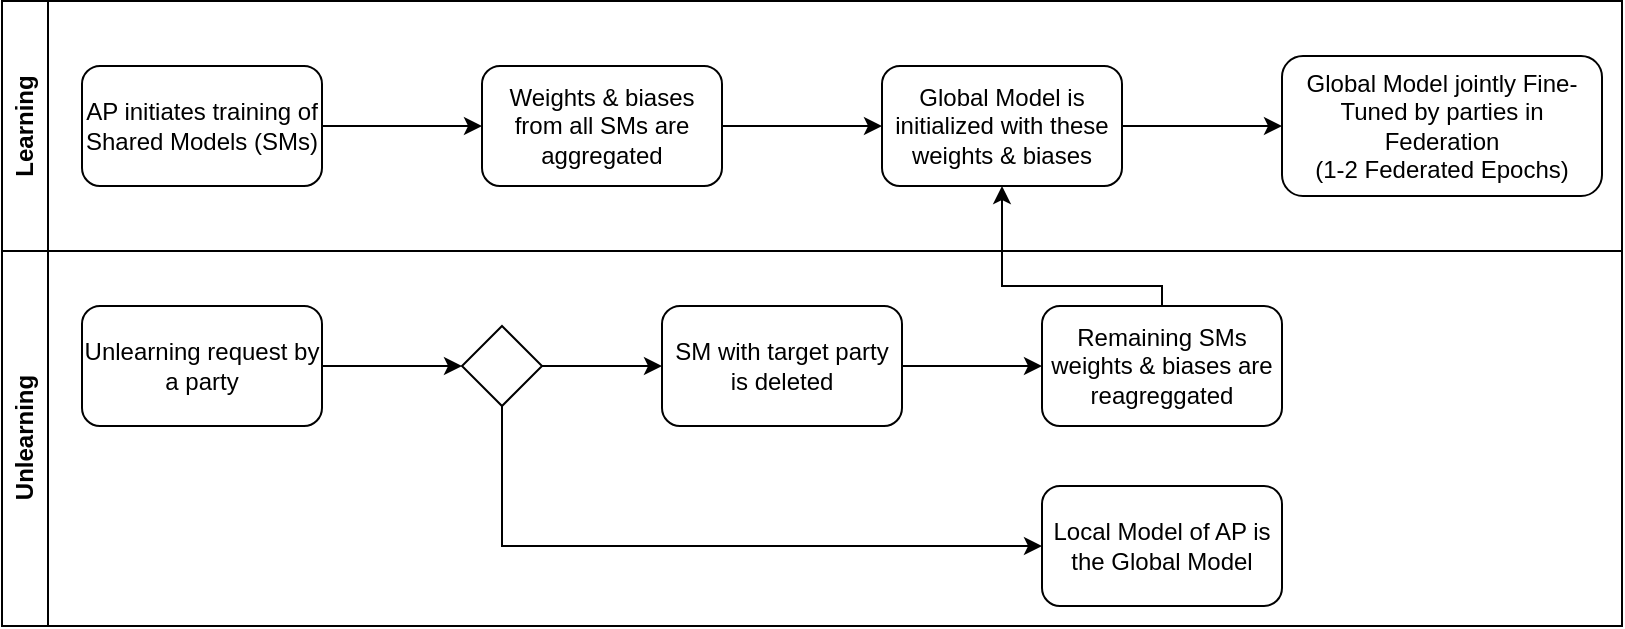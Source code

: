 <mxfile version="26.2.2">
  <diagram id="C5RBs43oDa-KdzZeNtuy" name="Page-1">
    <mxGraphModel dx="1190" dy="693" grid="1" gridSize="10" guides="1" tooltips="1" connect="1" arrows="1" fold="1" page="1" pageScale="1" pageWidth="827" pageHeight="1169" math="0" shadow="0">
      <root>
        <mxCell id="WIyWlLk6GJQsqaUBKTNV-0" />
        <mxCell id="WIyWlLk6GJQsqaUBKTNV-1" parent="WIyWlLk6GJQsqaUBKTNV-0" />
        <mxCell id="fkETZF3wrzb1Whtqonsm-21" style="edgeStyle=orthogonalEdgeStyle;rounded=0;orthogonalLoop=1;jettySize=auto;html=1;exitX=1;exitY=0.5;exitDx=0;exitDy=0;entryX=0;entryY=0.5;entryDx=0;entryDy=0;" edge="1" parent="WIyWlLk6GJQsqaUBKTNV-1" source="fkETZF3wrzb1Whtqonsm-11" target="fkETZF3wrzb1Whtqonsm-12">
          <mxGeometry relative="1" as="geometry" />
        </mxCell>
        <mxCell id="fkETZF3wrzb1Whtqonsm-11" value="AP initiates training of Shared Models (SMs)" style="rounded=1;whiteSpace=wrap;html=1;" vertex="1" parent="WIyWlLk6GJQsqaUBKTNV-1">
          <mxGeometry x="40" y="100" width="120" height="60" as="geometry" />
        </mxCell>
        <mxCell id="fkETZF3wrzb1Whtqonsm-12" value="Weights &amp;amp; biases from all SMs are aggregated" style="rounded=1;whiteSpace=wrap;html=1;" vertex="1" parent="WIyWlLk6GJQsqaUBKTNV-1">
          <mxGeometry x="240" y="100" width="120" height="60" as="geometry" />
        </mxCell>
        <mxCell id="fkETZF3wrzb1Whtqonsm-13" value="Global Model is initialized with these weights &amp;amp; biases" style="rounded=1;whiteSpace=wrap;html=1;" vertex="1" parent="WIyWlLk6GJQsqaUBKTNV-1">
          <mxGeometry x="440" y="100" width="120" height="60" as="geometry" />
        </mxCell>
        <mxCell id="fkETZF3wrzb1Whtqonsm-14" value="Global Model jointly Fine-Tuned by parties in Federation&lt;div&gt;(1-2 Federated Epochs)&lt;/div&gt;" style="rounded=1;whiteSpace=wrap;html=1;" vertex="1" parent="WIyWlLk6GJQsqaUBKTNV-1">
          <mxGeometry x="640" y="95" width="160" height="70" as="geometry" />
        </mxCell>
        <mxCell id="fkETZF3wrzb1Whtqonsm-15" value="Unlearning request by a party" style="rounded=1;whiteSpace=wrap;html=1;" vertex="1" parent="WIyWlLk6GJQsqaUBKTNV-1">
          <mxGeometry x="40" y="220" width="120" height="60" as="geometry" />
        </mxCell>
        <mxCell id="fkETZF3wrzb1Whtqonsm-16" value="SM with target party is deleted" style="rounded=1;whiteSpace=wrap;html=1;" vertex="1" parent="WIyWlLk6GJQsqaUBKTNV-1">
          <mxGeometry x="330" y="220" width="120" height="60" as="geometry" />
        </mxCell>
        <mxCell id="fkETZF3wrzb1Whtqonsm-17" value="Remaining SMs weights &amp;amp; biases are reagreggated" style="rounded=1;whiteSpace=wrap;html=1;" vertex="1" parent="WIyWlLk6GJQsqaUBKTNV-1">
          <mxGeometry x="520" y="220" width="120" height="60" as="geometry" />
        </mxCell>
        <mxCell id="fkETZF3wrzb1Whtqonsm-20" value="" style="rhombus;whiteSpace=wrap;html=1;" vertex="1" parent="WIyWlLk6GJQsqaUBKTNV-1">
          <mxGeometry x="230" y="230" width="40" height="40" as="geometry" />
        </mxCell>
        <mxCell id="fkETZF3wrzb1Whtqonsm-22" style="edgeStyle=orthogonalEdgeStyle;rounded=0;orthogonalLoop=1;jettySize=auto;html=1;exitX=1;exitY=0.5;exitDx=0;exitDy=0;" edge="1" parent="WIyWlLk6GJQsqaUBKTNV-1" source="fkETZF3wrzb1Whtqonsm-12" target="fkETZF3wrzb1Whtqonsm-13">
          <mxGeometry relative="1" as="geometry">
            <mxPoint x="360" y="129.66" as="sourcePoint" />
            <mxPoint x="430" y="129.66" as="targetPoint" />
          </mxGeometry>
        </mxCell>
        <mxCell id="fkETZF3wrzb1Whtqonsm-23" style="edgeStyle=orthogonalEdgeStyle;rounded=0;orthogonalLoop=1;jettySize=auto;html=1;exitX=1;exitY=0.5;exitDx=0;exitDy=0;" edge="1" parent="WIyWlLk6GJQsqaUBKTNV-1" source="fkETZF3wrzb1Whtqonsm-13" target="fkETZF3wrzb1Whtqonsm-14">
          <mxGeometry relative="1" as="geometry">
            <mxPoint x="570" y="189.31" as="sourcePoint" />
            <mxPoint x="740" y="189.31" as="targetPoint" />
          </mxGeometry>
        </mxCell>
        <mxCell id="fkETZF3wrzb1Whtqonsm-25" style="edgeStyle=orthogonalEdgeStyle;rounded=0;orthogonalLoop=1;jettySize=auto;html=1;exitX=1;exitY=0.5;exitDx=0;exitDy=0;entryX=0;entryY=0.5;entryDx=0;entryDy=0;" edge="1" parent="WIyWlLk6GJQsqaUBKTNV-1" source="fkETZF3wrzb1Whtqonsm-15" target="fkETZF3wrzb1Whtqonsm-20">
          <mxGeometry relative="1" as="geometry">
            <mxPoint x="130" y="210" as="sourcePoint" />
            <mxPoint x="210" y="210" as="targetPoint" />
          </mxGeometry>
        </mxCell>
        <mxCell id="fkETZF3wrzb1Whtqonsm-26" style="edgeStyle=orthogonalEdgeStyle;rounded=0;orthogonalLoop=1;jettySize=auto;html=1;exitX=0.5;exitY=1;exitDx=0;exitDy=0;entryX=0;entryY=0.5;entryDx=0;entryDy=0;" edge="1" parent="WIyWlLk6GJQsqaUBKTNV-1" source="fkETZF3wrzb1Whtqonsm-20" target="fkETZF3wrzb1Whtqonsm-19">
          <mxGeometry relative="1" as="geometry">
            <mxPoint x="300" y="300" as="sourcePoint" />
            <mxPoint x="470" y="350" as="targetPoint" />
            <Array as="points">
              <mxPoint x="250" y="340" />
            </Array>
          </mxGeometry>
        </mxCell>
        <mxCell id="fkETZF3wrzb1Whtqonsm-27" style="edgeStyle=orthogonalEdgeStyle;rounded=0;orthogonalLoop=1;jettySize=auto;html=1;exitX=1;exitY=0.5;exitDx=0;exitDy=0;entryX=0;entryY=0.5;entryDx=0;entryDy=0;" edge="1" parent="WIyWlLk6GJQsqaUBKTNV-1" source="fkETZF3wrzb1Whtqonsm-20" target="fkETZF3wrzb1Whtqonsm-16">
          <mxGeometry relative="1" as="geometry">
            <mxPoint x="260" y="280" as="sourcePoint" />
            <mxPoint x="260" y="350" as="targetPoint" />
          </mxGeometry>
        </mxCell>
        <mxCell id="fkETZF3wrzb1Whtqonsm-29" style="edgeStyle=orthogonalEdgeStyle;rounded=0;orthogonalLoop=1;jettySize=auto;html=1;exitX=1;exitY=0.5;exitDx=0;exitDy=0;entryX=0;entryY=0.5;entryDx=0;entryDy=0;" edge="1" parent="WIyWlLk6GJQsqaUBKTNV-1" source="fkETZF3wrzb1Whtqonsm-16" target="fkETZF3wrzb1Whtqonsm-17">
          <mxGeometry relative="1" as="geometry">
            <mxPoint x="470" y="270" as="sourcePoint" />
            <mxPoint x="530" y="270" as="targetPoint" />
          </mxGeometry>
        </mxCell>
        <mxCell id="fkETZF3wrzb1Whtqonsm-30" style="edgeStyle=orthogonalEdgeStyle;rounded=0;orthogonalLoop=1;jettySize=auto;html=1;exitX=0.5;exitY=0;exitDx=0;exitDy=0;entryX=0.5;entryY=1;entryDx=0;entryDy=0;" edge="1" parent="WIyWlLk6GJQsqaUBKTNV-1" source="fkETZF3wrzb1Whtqonsm-17" target="fkETZF3wrzb1Whtqonsm-13">
          <mxGeometry relative="1" as="geometry">
            <mxPoint x="460" y="260" as="sourcePoint" />
            <mxPoint x="530" y="260" as="targetPoint" />
            <Array as="points">
              <mxPoint x="580" y="210" />
              <mxPoint x="500" y="210" />
            </Array>
          </mxGeometry>
        </mxCell>
        <mxCell id="fkETZF3wrzb1Whtqonsm-32" value="Learning" style="swimlane;horizontal=0;whiteSpace=wrap;html=1;" vertex="1" parent="WIyWlLk6GJQsqaUBKTNV-1">
          <mxGeometry y="67.5" width="810" height="125" as="geometry" />
        </mxCell>
        <mxCell id="fkETZF3wrzb1Whtqonsm-33" value="Unlearning" style="swimlane;horizontal=0;whiteSpace=wrap;html=1;" vertex="1" parent="WIyWlLk6GJQsqaUBKTNV-1">
          <mxGeometry y="192.5" width="810" height="187.5" as="geometry" />
        </mxCell>
        <mxCell id="fkETZF3wrzb1Whtqonsm-19" value="Local Model of AP is the Global Model" style="rounded=1;whiteSpace=wrap;html=1;" vertex="1" parent="fkETZF3wrzb1Whtqonsm-33">
          <mxGeometry x="520" y="117.5" width="120" height="60" as="geometry" />
        </mxCell>
      </root>
    </mxGraphModel>
  </diagram>
</mxfile>
